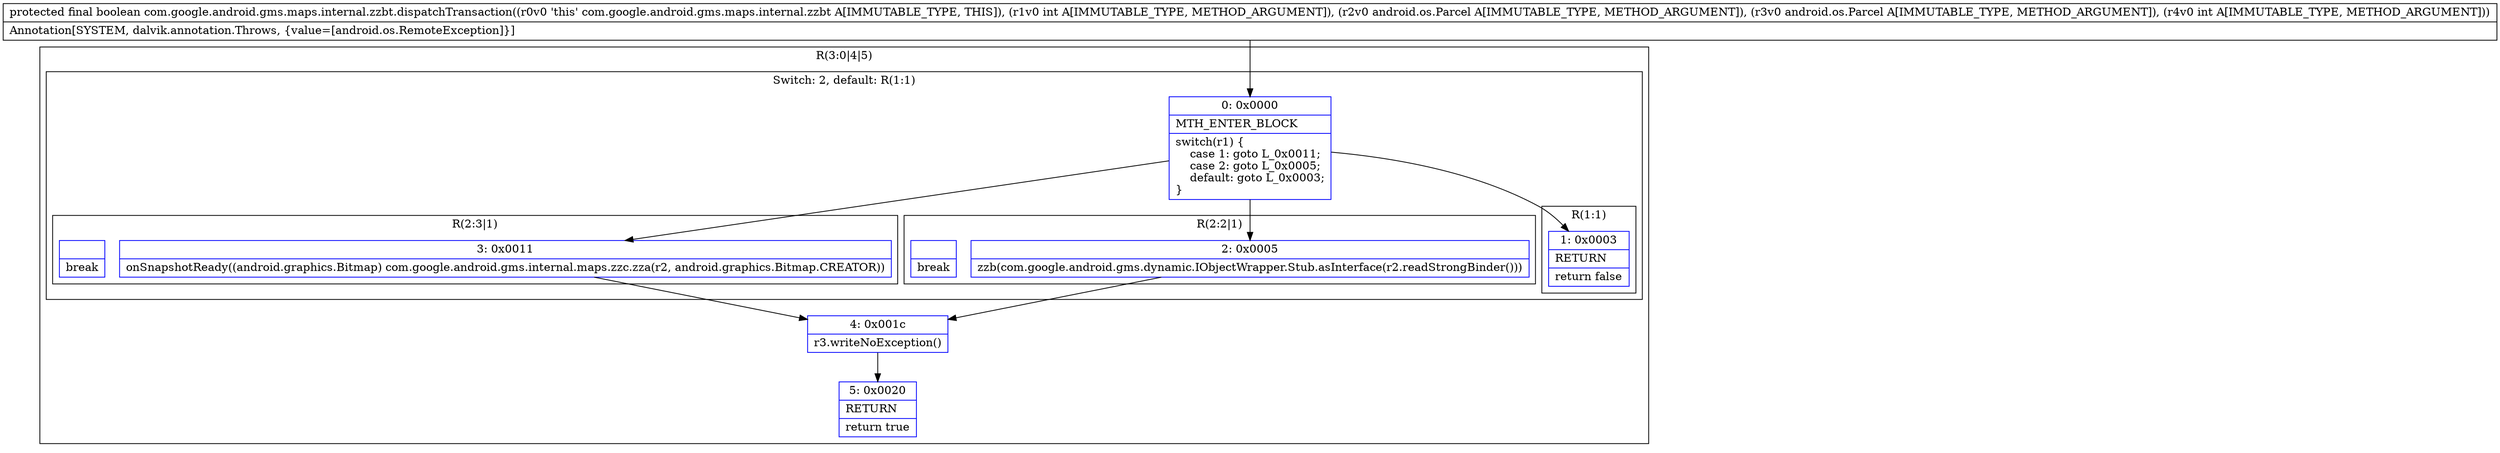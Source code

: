 digraph "CFG forcom.google.android.gms.maps.internal.zzbt.dispatchTransaction(ILandroid\/os\/Parcel;Landroid\/os\/Parcel;I)Z" {
subgraph cluster_Region_338006242 {
label = "R(3:0|4|5)";
node [shape=record,color=blue];
subgraph cluster_SwitchRegion_113052024 {
label = "Switch: 2, default: R(1:1)";
node [shape=record,color=blue];
Node_0 [shape=record,label="{0\:\ 0x0000|MTH_ENTER_BLOCK\l|switch(r1) \{\l    case 1: goto L_0x0011;\l    case 2: goto L_0x0005;\l    default: goto L_0x0003;\l\}\l}"];
subgraph cluster_Region_1778797092 {
label = "R(2:3|1)";
node [shape=record,color=blue];
Node_3 [shape=record,label="{3\:\ 0x0011|onSnapshotReady((android.graphics.Bitmap) com.google.android.gms.internal.maps.zzc.zza(r2, android.graphics.Bitmap.CREATOR))\l}"];
Node_InsnContainer_69708055 [shape=record,label="{|break\l}"];
}
subgraph cluster_Region_1010666481 {
label = "R(2:2|1)";
node [shape=record,color=blue];
Node_2 [shape=record,label="{2\:\ 0x0005|zzb(com.google.android.gms.dynamic.IObjectWrapper.Stub.asInterface(r2.readStrongBinder()))\l}"];
Node_InsnContainer_1378198471 [shape=record,label="{|break\l}"];
}
subgraph cluster_Region_170562765 {
label = "R(1:1)";
node [shape=record,color=blue];
Node_1 [shape=record,label="{1\:\ 0x0003|RETURN\l|return false\l}"];
}
}
Node_4 [shape=record,label="{4\:\ 0x001c|r3.writeNoException()\l}"];
Node_5 [shape=record,label="{5\:\ 0x0020|RETURN\l|return true\l}"];
}
MethodNode[shape=record,label="{protected final boolean com.google.android.gms.maps.internal.zzbt.dispatchTransaction((r0v0 'this' com.google.android.gms.maps.internal.zzbt A[IMMUTABLE_TYPE, THIS]), (r1v0 int A[IMMUTABLE_TYPE, METHOD_ARGUMENT]), (r2v0 android.os.Parcel A[IMMUTABLE_TYPE, METHOD_ARGUMENT]), (r3v0 android.os.Parcel A[IMMUTABLE_TYPE, METHOD_ARGUMENT]), (r4v0 int A[IMMUTABLE_TYPE, METHOD_ARGUMENT]))  | Annotation[SYSTEM, dalvik.annotation.Throws, \{value=[android.os.RemoteException]\}]\l}"];
MethodNode -> Node_0;
Node_0 -> Node_1;
Node_0 -> Node_2;
Node_0 -> Node_3;
Node_3 -> Node_4;
Node_2 -> Node_4;
Node_4 -> Node_5;
}

